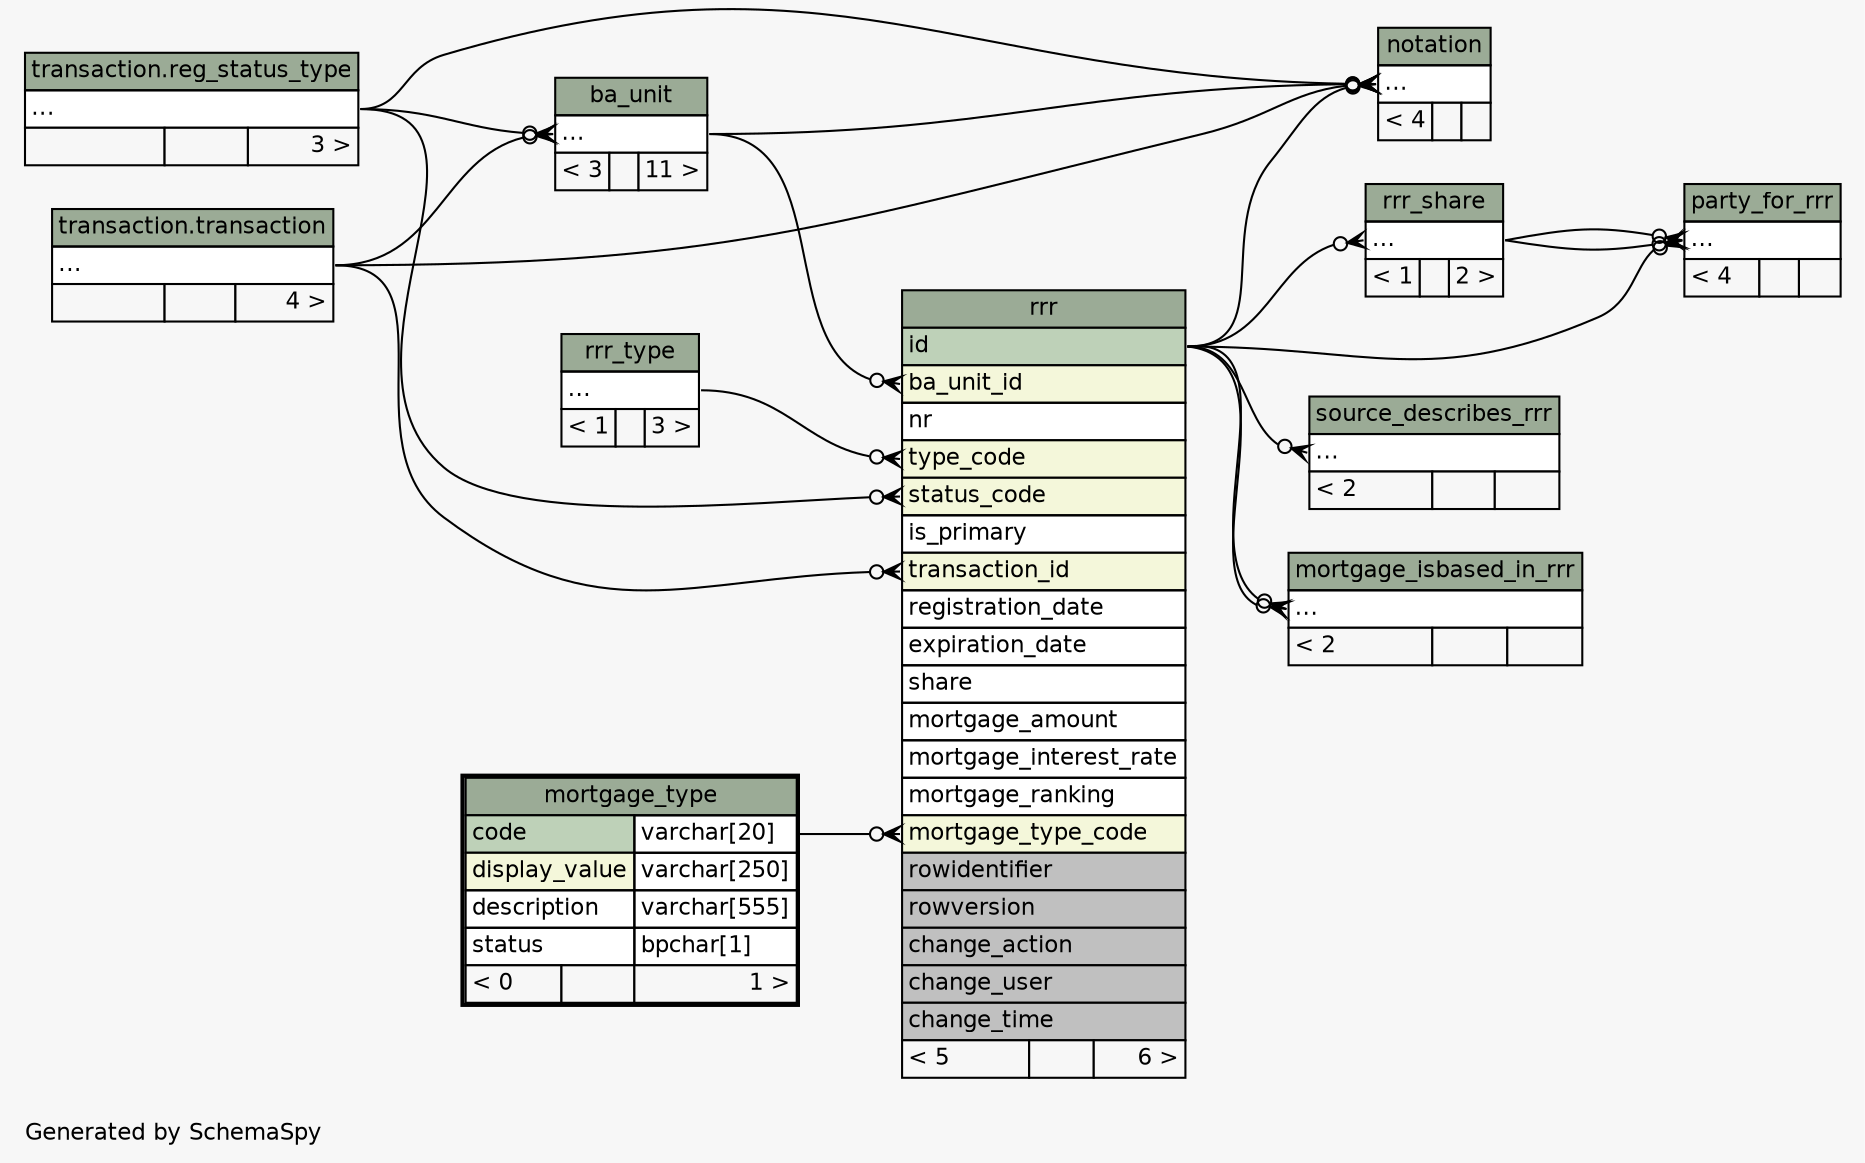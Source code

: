 // dot 2.36.0 on Windows 7 6.1
// SchemaSpy rev 590
digraph "twoDegreesRelationshipsDiagram" {
  graph [
    rankdir="RL"
    bgcolor="#f7f7f7"
    label="\nGenerated by SchemaSpy"
    labeljust="l"
    nodesep="0.18"
    ranksep="0.46"
    fontname="Helvetica"
    fontsize="11"
  ];
  node [
    fontname="Helvetica"
    fontsize="11"
    shape="plaintext"
  ];
  edge [
    arrowsize="0.8"
  ];
  "ba_unit":"elipses":w -> "transaction.reg_status_type":"elipses":e [arrowhead=none dir=back arrowtail=crowodot];
  "ba_unit":"elipses":w -> "transaction.transaction":"elipses":e [arrowhead=none dir=back arrowtail=crowodot];
  "mortgage_isbased_in_rrr":"elipses":w -> "rrr":"id":e [arrowhead=none dir=back arrowtail=crowodot];
  "mortgage_isbased_in_rrr":"elipses":w -> "rrr":"id":e [arrowhead=none dir=back arrowtail=crowodot];
  "notation":"elipses":w -> "ba_unit":"elipses":e [arrowhead=none dir=back arrowtail=crowodot];
  "notation":"elipses":w -> "rrr":"id":e [arrowhead=none dir=back arrowtail=crowodot];
  "notation":"elipses":w -> "transaction.reg_status_type":"elipses":e [arrowhead=none dir=back arrowtail=crowodot];
  "notation":"elipses":w -> "transaction.transaction":"elipses":e [arrowhead=none dir=back arrowtail=crowodot];
  "party_for_rrr":"elipses":w -> "rrr":"id":e [arrowhead=none dir=back arrowtail=crowodot];
  "party_for_rrr":"elipses":w -> "rrr_share":"elipses":e [arrowhead=none dir=back arrowtail=crowodot];
  "party_for_rrr":"elipses":w -> "rrr_share":"elipses":e [arrowhead=none dir=back arrowtail=crowodot];
  "rrr":"ba_unit_id":w -> "ba_unit":"elipses":e [arrowhead=none dir=back arrowtail=crowodot];
  "rrr":"mortgage_type_code":w -> "mortgage_type":"code.type":e [arrowhead=none dir=back arrowtail=crowodot];
  "rrr":"status_code":w -> "transaction.reg_status_type":"elipses":e [arrowhead=none dir=back arrowtail=crowodot];
  "rrr":"transaction_id":w -> "transaction.transaction":"elipses":e [arrowhead=none dir=back arrowtail=crowodot];
  "rrr":"type_code":w -> "rrr_type":"elipses":e [arrowhead=none dir=back arrowtail=crowodot];
  "rrr_share":"elipses":w -> "rrr":"id":e [arrowhead=none dir=back arrowtail=crowodot];
  "source_describes_rrr":"elipses":w -> "rrr":"id":e [arrowhead=none dir=back arrowtail=crowodot];
  "ba_unit" [
    label=<
    <TABLE BORDER="0" CELLBORDER="1" CELLSPACING="0" BGCOLOR="#ffffff">
      <TR><TD COLSPAN="3" BGCOLOR="#9bab96" ALIGN="CENTER">ba_unit</TD></TR>
      <TR><TD PORT="elipses" COLSPAN="3" ALIGN="LEFT">...</TD></TR>
      <TR><TD ALIGN="LEFT" BGCOLOR="#f7f7f7">&lt; 3</TD><TD ALIGN="RIGHT" BGCOLOR="#f7f7f7">  </TD><TD ALIGN="RIGHT" BGCOLOR="#f7f7f7">11 &gt;</TD></TR>
    </TABLE>>
    URL="ba_unit.html"
    tooltip="ba_unit"
  ];
  "mortgage_isbased_in_rrr" [
    label=<
    <TABLE BORDER="0" CELLBORDER="1" CELLSPACING="0" BGCOLOR="#ffffff">
      <TR><TD COLSPAN="3" BGCOLOR="#9bab96" ALIGN="CENTER">mortgage_isbased_in_rrr</TD></TR>
      <TR><TD PORT="elipses" COLSPAN="3" ALIGN="LEFT">...</TD></TR>
      <TR><TD ALIGN="LEFT" BGCOLOR="#f7f7f7">&lt; 2</TD><TD ALIGN="RIGHT" BGCOLOR="#f7f7f7">  </TD><TD ALIGN="RIGHT" BGCOLOR="#f7f7f7">  </TD></TR>
    </TABLE>>
    URL="mortgage_isbased_in_rrr.html"
    tooltip="mortgage_isbased_in_rrr"
  ];
  "mortgage_type" [
    label=<
    <TABLE BORDER="2" CELLBORDER="1" CELLSPACING="0" BGCOLOR="#ffffff">
      <TR><TD COLSPAN="3" BGCOLOR="#9bab96" ALIGN="CENTER">mortgage_type</TD></TR>
      <TR><TD PORT="code" COLSPAN="2" BGCOLOR="#bed1b8" ALIGN="LEFT">code</TD><TD PORT="code.type" ALIGN="LEFT">varchar[20]</TD></TR>
      <TR><TD PORT="display_value" COLSPAN="2" BGCOLOR="#f4f7da" ALIGN="LEFT">display_value</TD><TD PORT="display_value.type" ALIGN="LEFT">varchar[250]</TD></TR>
      <TR><TD PORT="description" COLSPAN="2" ALIGN="LEFT">description</TD><TD PORT="description.type" ALIGN="LEFT">varchar[555]</TD></TR>
      <TR><TD PORT="status" COLSPAN="2" ALIGN="LEFT">status</TD><TD PORT="status.type" ALIGN="LEFT">bpchar[1]</TD></TR>
      <TR><TD ALIGN="LEFT" BGCOLOR="#f7f7f7">&lt; 0</TD><TD ALIGN="RIGHT" BGCOLOR="#f7f7f7">  </TD><TD ALIGN="RIGHT" BGCOLOR="#f7f7f7">1 &gt;</TD></TR>
    </TABLE>>
    URL="mortgage_type.html"
    tooltip="mortgage_type"
  ];
  "notation" [
    label=<
    <TABLE BORDER="0" CELLBORDER="1" CELLSPACING="0" BGCOLOR="#ffffff">
      <TR><TD COLSPAN="3" BGCOLOR="#9bab96" ALIGN="CENTER">notation</TD></TR>
      <TR><TD PORT="elipses" COLSPAN="3" ALIGN="LEFT">...</TD></TR>
      <TR><TD ALIGN="LEFT" BGCOLOR="#f7f7f7">&lt; 4</TD><TD ALIGN="RIGHT" BGCOLOR="#f7f7f7">  </TD><TD ALIGN="RIGHT" BGCOLOR="#f7f7f7">  </TD></TR>
    </TABLE>>
    URL="notation.html"
    tooltip="notation"
  ];
  "party_for_rrr" [
    label=<
    <TABLE BORDER="0" CELLBORDER="1" CELLSPACING="0" BGCOLOR="#ffffff">
      <TR><TD COLSPAN="3" BGCOLOR="#9bab96" ALIGN="CENTER">party_for_rrr</TD></TR>
      <TR><TD PORT="elipses" COLSPAN="3" ALIGN="LEFT">...</TD></TR>
      <TR><TD ALIGN="LEFT" BGCOLOR="#f7f7f7">&lt; 4</TD><TD ALIGN="RIGHT" BGCOLOR="#f7f7f7">  </TD><TD ALIGN="RIGHT" BGCOLOR="#f7f7f7">  </TD></TR>
    </TABLE>>
    URL="party_for_rrr.html"
    tooltip="party_for_rrr"
  ];
  "transaction.reg_status_type" [
    label=<
    <TABLE BORDER="0" CELLBORDER="1" CELLSPACING="0" BGCOLOR="#ffffff">
      <TR><TD COLSPAN="3" BGCOLOR="#9bab96" ALIGN="CENTER">transaction.reg_status_type</TD></TR>
      <TR><TD PORT="elipses" COLSPAN="3" ALIGN="LEFT">...</TD></TR>
      <TR><TD ALIGN="LEFT" BGCOLOR="#f7f7f7">  </TD><TD ALIGN="RIGHT" BGCOLOR="#f7f7f7">  </TD><TD ALIGN="RIGHT" BGCOLOR="#f7f7f7">3 &gt;</TD></TR>
    </TABLE>>
    URL="../../transaction/tables/reg_status_type.html"
    tooltip="transaction.reg_status_type"
  ];
  "rrr" [
    label=<
    <TABLE BORDER="0" CELLBORDER="1" CELLSPACING="0" BGCOLOR="#ffffff">
      <TR><TD COLSPAN="3" BGCOLOR="#9bab96" ALIGN="CENTER">rrr</TD></TR>
      <TR><TD PORT="id" COLSPAN="3" BGCOLOR="#bed1b8" ALIGN="LEFT">id</TD></TR>
      <TR><TD PORT="ba_unit_id" COLSPAN="3" BGCOLOR="#f4f7da" ALIGN="LEFT">ba_unit_id</TD></TR>
      <TR><TD PORT="nr" COLSPAN="3" ALIGN="LEFT">nr</TD></TR>
      <TR><TD PORT="type_code" COLSPAN="3" BGCOLOR="#f4f7da" ALIGN="LEFT">type_code</TD></TR>
      <TR><TD PORT="status_code" COLSPAN="3" BGCOLOR="#f4f7da" ALIGN="LEFT">status_code</TD></TR>
      <TR><TD PORT="is_primary" COLSPAN="3" ALIGN="LEFT">is_primary</TD></TR>
      <TR><TD PORT="transaction_id" COLSPAN="3" BGCOLOR="#f4f7da" ALIGN="LEFT">transaction_id</TD></TR>
      <TR><TD PORT="registration_date" COLSPAN="3" ALIGN="LEFT">registration_date</TD></TR>
      <TR><TD PORT="expiration_date" COLSPAN="3" ALIGN="LEFT">expiration_date</TD></TR>
      <TR><TD PORT="share" COLSPAN="3" ALIGN="LEFT">share</TD></TR>
      <TR><TD PORT="mortgage_amount" COLSPAN="3" ALIGN="LEFT">mortgage_amount</TD></TR>
      <TR><TD PORT="mortgage_interest_rate" COLSPAN="3" ALIGN="LEFT">mortgage_interest_rate</TD></TR>
      <TR><TD PORT="mortgage_ranking" COLSPAN="3" ALIGN="LEFT">mortgage_ranking</TD></TR>
      <TR><TD PORT="mortgage_type_code" COLSPAN="3" BGCOLOR="#f4f7da" ALIGN="LEFT">mortgage_type_code</TD></TR>
      <TR><TD PORT="rowidentifier" COLSPAN="3" BGCOLOR="#c0c0c0" ALIGN="LEFT">rowidentifier</TD></TR>
      <TR><TD PORT="rowversion" COLSPAN="3" BGCOLOR="#c0c0c0" ALIGN="LEFT">rowversion</TD></TR>
      <TR><TD PORT="change_action" COLSPAN="3" BGCOLOR="#c0c0c0" ALIGN="LEFT">change_action</TD></TR>
      <TR><TD PORT="change_user" COLSPAN="3" BGCOLOR="#c0c0c0" ALIGN="LEFT">change_user</TD></TR>
      <TR><TD PORT="change_time" COLSPAN="3" BGCOLOR="#c0c0c0" ALIGN="LEFT">change_time</TD></TR>
      <TR><TD ALIGN="LEFT" BGCOLOR="#f7f7f7">&lt; 5</TD><TD ALIGN="RIGHT" BGCOLOR="#f7f7f7">  </TD><TD ALIGN="RIGHT" BGCOLOR="#f7f7f7">6 &gt;</TD></TR>
    </TABLE>>
    URL="rrr.html"
    tooltip="rrr"
  ];
  "rrr_share" [
    label=<
    <TABLE BORDER="0" CELLBORDER="1" CELLSPACING="0" BGCOLOR="#ffffff">
      <TR><TD COLSPAN="3" BGCOLOR="#9bab96" ALIGN="CENTER">rrr_share</TD></TR>
      <TR><TD PORT="elipses" COLSPAN="3" ALIGN="LEFT">...</TD></TR>
      <TR><TD ALIGN="LEFT" BGCOLOR="#f7f7f7">&lt; 1</TD><TD ALIGN="RIGHT" BGCOLOR="#f7f7f7">  </TD><TD ALIGN="RIGHT" BGCOLOR="#f7f7f7">2 &gt;</TD></TR>
    </TABLE>>
    URL="rrr_share.html"
    tooltip="rrr_share"
  ];
  "rrr_type" [
    label=<
    <TABLE BORDER="0" CELLBORDER="1" CELLSPACING="0" BGCOLOR="#ffffff">
      <TR><TD COLSPAN="3" BGCOLOR="#9bab96" ALIGN="CENTER">rrr_type</TD></TR>
      <TR><TD PORT="elipses" COLSPAN="3" ALIGN="LEFT">...</TD></TR>
      <TR><TD ALIGN="LEFT" BGCOLOR="#f7f7f7">&lt; 1</TD><TD ALIGN="RIGHT" BGCOLOR="#f7f7f7">  </TD><TD ALIGN="RIGHT" BGCOLOR="#f7f7f7">3 &gt;</TD></TR>
    </TABLE>>
    URL="rrr_type.html"
    tooltip="rrr_type"
  ];
  "source_describes_rrr" [
    label=<
    <TABLE BORDER="0" CELLBORDER="1" CELLSPACING="0" BGCOLOR="#ffffff">
      <TR><TD COLSPAN="3" BGCOLOR="#9bab96" ALIGN="CENTER">source_describes_rrr</TD></TR>
      <TR><TD PORT="elipses" COLSPAN="3" ALIGN="LEFT">...</TD></TR>
      <TR><TD ALIGN="LEFT" BGCOLOR="#f7f7f7">&lt; 2</TD><TD ALIGN="RIGHT" BGCOLOR="#f7f7f7">  </TD><TD ALIGN="RIGHT" BGCOLOR="#f7f7f7">  </TD></TR>
    </TABLE>>
    URL="source_describes_rrr.html"
    tooltip="source_describes_rrr"
  ];
  "transaction.transaction" [
    label=<
    <TABLE BORDER="0" CELLBORDER="1" CELLSPACING="0" BGCOLOR="#ffffff">
      <TR><TD COLSPAN="3" BGCOLOR="#9bab96" ALIGN="CENTER">transaction.transaction</TD></TR>
      <TR><TD PORT="elipses" COLSPAN="3" ALIGN="LEFT">...</TD></TR>
      <TR><TD ALIGN="LEFT" BGCOLOR="#f7f7f7">  </TD><TD ALIGN="RIGHT" BGCOLOR="#f7f7f7">  </TD><TD ALIGN="RIGHT" BGCOLOR="#f7f7f7">4 &gt;</TD></TR>
    </TABLE>>
    URL="../../transaction/tables/transaction.html"
    tooltip="transaction.transaction"
  ];
}
